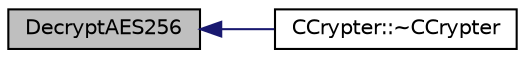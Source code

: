 digraph "DecryptAES256"
{
  edge [fontname="Helvetica",fontsize="10",labelfontname="Helvetica",labelfontsize="10"];
  node [fontname="Helvetica",fontsize="10",shape=record];
  rankdir="LR";
  Node1 [label="DecryptAES256",height=0.2,width=0.4,color="black", fillcolor="grey75", style="filled", fontcolor="black"];
  Node1 -> Node2 [dir="back",color="midnightblue",fontsize="10",style="solid",fontname="Helvetica"];
  Node2 [label="CCrypter::~CCrypter",height=0.2,width=0.4,color="black", fillcolor="white", style="filled",URL="$class_c_crypter.html#ac0dccc762fb60fe9605409232ebfaa0f"];
}
